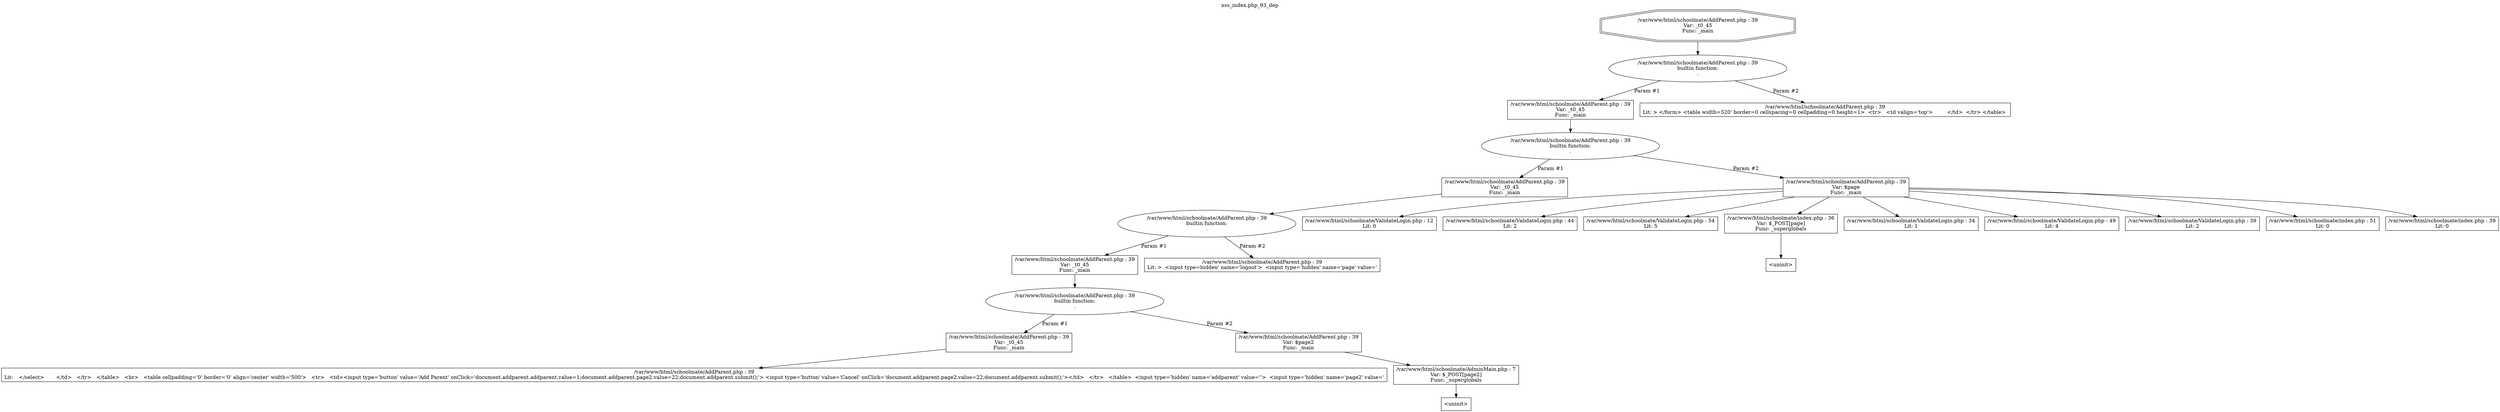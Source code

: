digraph cfg {
  label="xss_index.php_93_dep";
  labelloc=t;
  n1 [shape=doubleoctagon, label="/var/www/html/schoolmate/AddParent.php : 39\nVar: _t0_45\nFunc: _main\n"];
  n2 [shape=ellipse, label="/var/www/html/schoolmate/AddParent.php : 39\nbuiltin function:\n.\n"];
  n3 [shape=box, label="/var/www/html/schoolmate/AddParent.php : 39\nVar: _t0_45\nFunc: _main\n"];
  n4 [shape=ellipse, label="/var/www/html/schoolmate/AddParent.php : 39\nbuiltin function:\n.\n"];
  n5 [shape=box, label="/var/www/html/schoolmate/AddParent.php : 39\nVar: _t0_45\nFunc: _main\n"];
  n6 [shape=ellipse, label="/var/www/html/schoolmate/AddParent.php : 39\nbuiltin function:\n.\n"];
  n7 [shape=box, label="/var/www/html/schoolmate/AddParent.php : 39\nVar: _t0_45\nFunc: _main\n"];
  n8 [shape=ellipse, label="/var/www/html/schoolmate/AddParent.php : 39\nbuiltin function:\n.\n"];
  n9 [shape=box, label="/var/www/html/schoolmate/AddParent.php : 39\nVar: _t0_45\nFunc: _main\n"];
  n10 [shape=box, label="/var/www/html/schoolmate/AddParent.php : 39\nLit: 	 </select>	</td>   </tr>   </table>   <br>   <table cellpadding='0' border='0' align='center' width='500'>   <tr>   <td><input type='button' value='Add Parent' onClick='document.addparent.addparent.value=1;document.addparent.page2.value=22;document.addparent.submit();'> <input type='button' value='Cancel' onClick='document.addparent.page2.value=22;document.addparent.submit();'></td>   </tr>   </table>  <input type='hidden' name='addparent' value=''>  <input type='hidden' name='page2' value='\n"];
  n11 [shape=box, label="/var/www/html/schoolmate/AddParent.php : 39\nVar: $page2\nFunc: _main\n"];
  n12 [shape=box, label="/var/www/html/schoolmate/AdminMain.php : 7\nVar: $_POST[page2]\nFunc: _superglobals\n"];
  n13 [shape=box, label="<uninit>"];
  n14 [shape=box, label="/var/www/html/schoolmate/AddParent.php : 39\nLit: >  <input type=hidden' name='logout'>  <input type='hidden' name='page' value='\n"];
  n15 [shape=box, label="/var/www/html/schoolmate/AddParent.php : 39\nVar: $page\nFunc: _main\n"];
  n16 [shape=box, label="/var/www/html/schoolmate/ValidateLogin.php : 12\nLit: 0\n"];
  n17 [shape=box, label="/var/www/html/schoolmate/ValidateLogin.php : 44\nLit: 2\n"];
  n18 [shape=box, label="/var/www/html/schoolmate/ValidateLogin.php : 54\nLit: 5\n"];
  n19 [shape=box, label="/var/www/html/schoolmate/index.php : 36\nVar: $_POST[page]\nFunc: _superglobals\n"];
  n20 [shape=box, label="<uninit>"];
  n21 [shape=box, label="/var/www/html/schoolmate/ValidateLogin.php : 34\nLit: 1\n"];
  n22 [shape=box, label="/var/www/html/schoolmate/ValidateLogin.php : 49\nLit: 4\n"];
  n23 [shape=box, label="/var/www/html/schoolmate/ValidateLogin.php : 39\nLit: 2\n"];
  n24 [shape=box, label="/var/www/html/schoolmate/index.php : 51\nLit: 0\n"];
  n25 [shape=box, label="/var/www/html/schoolmate/index.php : 39\nLit: 0\n"];
  n26 [shape=box, label="/var/www/html/schoolmate/AddParent.php : 39\nLit: > </form> <table width=520' border=0 cellspacing=0 cellpadding=0 height=1>  <tr>   <td valign='top'>	&nbsp;   </td>  </tr> </table> \n"];
  n1 -> n2;
  n3 -> n4;
  n5 -> n6;
  n7 -> n8;
  n9 -> n10;
  n8 -> n9[label="Param #1"];
  n8 -> n11[label="Param #2"];
  n12 -> n13;
  n11 -> n12;
  n6 -> n7[label="Param #1"];
  n6 -> n14[label="Param #2"];
  n4 -> n5[label="Param #1"];
  n4 -> n15[label="Param #2"];
  n15 -> n16;
  n15 -> n17;
  n15 -> n18;
  n15 -> n19;
  n15 -> n21;
  n15 -> n22;
  n15 -> n23;
  n15 -> n24;
  n15 -> n25;
  n19 -> n20;
  n2 -> n3[label="Param #1"];
  n2 -> n26[label="Param #2"];
}
